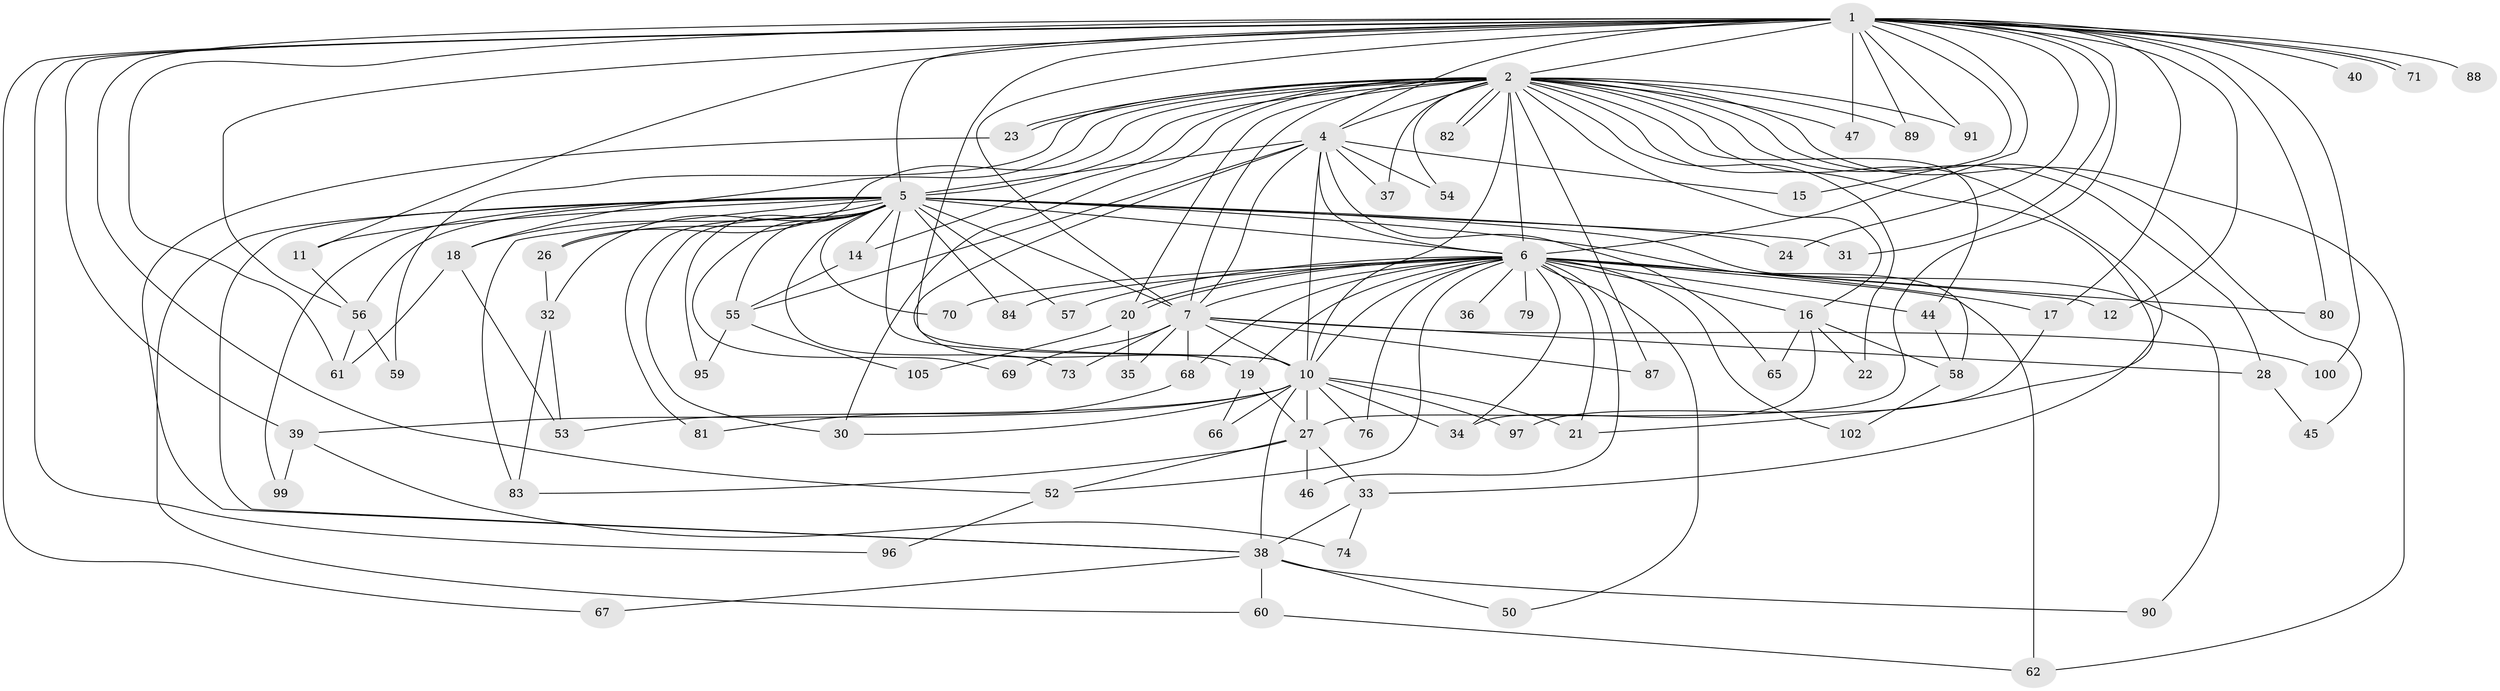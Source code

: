 // Generated by graph-tools (version 1.1) at 2025/51/02/27/25 19:51:42]
// undirected, 78 vertices, 174 edges
graph export_dot {
graph [start="1"]
  node [color=gray90,style=filled];
  1 [super="+8"];
  2 [super="+3"];
  4 [super="+13"];
  5 [super="+29"];
  6 [super="+9"];
  7 [super="+93"];
  10 [super="+42"];
  11 [super="+85"];
  12;
  14;
  15;
  16;
  17;
  18;
  19 [super="+49"];
  20 [super="+72"];
  21 [super="+25"];
  22;
  23;
  24;
  26;
  27 [super="+41"];
  28;
  30 [super="+104"];
  31;
  32 [super="+75"];
  33 [super="+98"];
  34 [super="+94"];
  35;
  36;
  37;
  38 [super="+48"];
  39 [super="+43"];
  40;
  44 [super="+51"];
  45;
  46;
  47;
  50;
  52 [super="+103"];
  53 [super="+63"];
  54;
  55 [super="+101"];
  56 [super="+78"];
  57;
  58 [super="+64"];
  59;
  60;
  61;
  62 [super="+86"];
  65;
  66;
  67;
  68 [super="+77"];
  69;
  70;
  71;
  73;
  74;
  76;
  79;
  80;
  81;
  82;
  83 [super="+92"];
  84;
  87;
  88;
  89;
  90;
  91;
  95;
  96;
  97;
  99;
  100;
  102;
  105;
  1 -- 2 [weight=4];
  1 -- 4 [weight=2];
  1 -- 5 [weight=2];
  1 -- 6 [weight=4];
  1 -- 7 [weight=2];
  1 -- 10 [weight=2];
  1 -- 11;
  1 -- 12;
  1 -- 15;
  1 -- 31;
  1 -- 39 [weight=2];
  1 -- 40 [weight=2];
  1 -- 56;
  1 -- 61;
  1 -- 67;
  1 -- 71;
  1 -- 71;
  1 -- 80;
  1 -- 88 [weight=2];
  1 -- 89;
  1 -- 91;
  1 -- 17;
  1 -- 24;
  1 -- 27;
  1 -- 96;
  1 -- 100;
  1 -- 47;
  1 -- 52;
  2 -- 4 [weight=2];
  2 -- 5 [weight=2];
  2 -- 6 [weight=4];
  2 -- 7 [weight=2];
  2 -- 10 [weight=2];
  2 -- 14;
  2 -- 18;
  2 -- 22;
  2 -- 23;
  2 -- 23;
  2 -- 28;
  2 -- 30;
  2 -- 33;
  2 -- 37;
  2 -- 45;
  2 -- 54;
  2 -- 59;
  2 -- 62;
  2 -- 82;
  2 -- 82;
  2 -- 89;
  2 -- 44;
  2 -- 47;
  2 -- 16;
  2 -- 87;
  2 -- 26;
  2 -- 91;
  2 -- 21;
  2 -- 20;
  4 -- 5 [weight=2];
  4 -- 6 [weight=2];
  4 -- 7;
  4 -- 10;
  4 -- 15;
  4 -- 54;
  4 -- 65;
  4 -- 19;
  4 -- 37;
  4 -- 55;
  5 -- 6 [weight=2];
  5 -- 7 [weight=2];
  5 -- 10;
  5 -- 11;
  5 -- 14;
  5 -- 18;
  5 -- 24;
  5 -- 26;
  5 -- 31;
  5 -- 32 [weight=2];
  5 -- 55;
  5 -- 56;
  5 -- 57;
  5 -- 69;
  5 -- 70;
  5 -- 73;
  5 -- 81;
  5 -- 90;
  5 -- 95;
  5 -- 99;
  5 -- 84;
  5 -- 38;
  5 -- 58;
  5 -- 60;
  5 -- 30;
  5 -- 83;
  6 -- 7 [weight=2];
  6 -- 10 [weight=2];
  6 -- 16;
  6 -- 17;
  6 -- 20;
  6 -- 20;
  6 -- 21;
  6 -- 44 [weight=2];
  6 -- 46;
  6 -- 57;
  6 -- 62;
  6 -- 68 [weight=2];
  6 -- 70;
  6 -- 76;
  6 -- 79 [weight=2];
  6 -- 84;
  6 -- 102;
  6 -- 36;
  6 -- 12;
  6 -- 80;
  6 -- 50;
  6 -- 19;
  6 -- 52;
  6 -- 34;
  7 -- 10;
  7 -- 28;
  7 -- 35;
  7 -- 69 [weight=2];
  7 -- 73;
  7 -- 87;
  7 -- 100;
  7 -- 68;
  10 -- 21;
  10 -- 27;
  10 -- 30;
  10 -- 34;
  10 -- 39;
  10 -- 53;
  10 -- 66;
  10 -- 76;
  10 -- 97;
  10 -- 38;
  11 -- 56;
  14 -- 55;
  16 -- 22;
  16 -- 34;
  16 -- 58;
  16 -- 65;
  17 -- 97;
  18 -- 61;
  18 -- 53;
  19 -- 66;
  19 -- 27;
  20 -- 35;
  20 -- 105;
  23 -- 38;
  26 -- 32;
  27 -- 33;
  27 -- 46;
  27 -- 83;
  27 -- 52;
  28 -- 45;
  32 -- 53;
  32 -- 83;
  33 -- 74;
  33 -- 38;
  38 -- 50;
  38 -- 67;
  38 -- 90;
  38 -- 60;
  39 -- 74;
  39 -- 99;
  44 -- 58;
  52 -- 96;
  55 -- 95;
  55 -- 105;
  56 -- 59;
  56 -- 61;
  58 -- 102;
  60 -- 62;
  68 -- 81;
}
